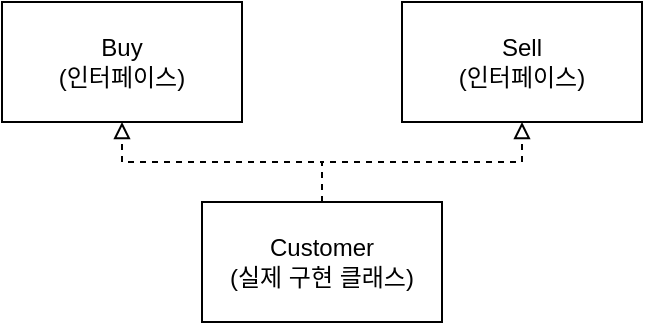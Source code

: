 <mxfile version="22.0.2" type="device">
  <diagram name="페이지-1" id="MQHO28c1fdDe0pSG05et">
    <mxGraphModel dx="1100" dy="809" grid="1" gridSize="10" guides="1" tooltips="1" connect="1" arrows="1" fold="1" page="1" pageScale="1" pageWidth="827" pageHeight="1169" math="0" shadow="0">
      <root>
        <mxCell id="0" />
        <mxCell id="1" parent="0" />
        <mxCell id="3OhKJNg8X-BPNT_PqSTq-1" value="Buy&lt;br&gt;(인터페이스)" style="rounded=0;whiteSpace=wrap;html=1;" vertex="1" parent="1">
          <mxGeometry x="120" y="120" width="120" height="60" as="geometry" />
        </mxCell>
        <mxCell id="3OhKJNg8X-BPNT_PqSTq-2" value="Sell&lt;br&gt;(인터페이스)" style="rounded=0;whiteSpace=wrap;html=1;" vertex="1" parent="1">
          <mxGeometry x="320" y="120" width="120" height="60" as="geometry" />
        </mxCell>
        <mxCell id="3OhKJNg8X-BPNT_PqSTq-4" style="edgeStyle=orthogonalEdgeStyle;rounded=0;orthogonalLoop=1;jettySize=auto;html=1;exitX=0.25;exitY=0;exitDx=0;exitDy=0;entryX=0.5;entryY=1;entryDx=0;entryDy=0;endArrow=block;endFill=0;dashed=1;" edge="1" parent="1" source="3OhKJNg8X-BPNT_PqSTq-3" target="3OhKJNg8X-BPNT_PqSTq-1">
          <mxGeometry relative="1" as="geometry">
            <Array as="points">
              <mxPoint x="280" y="220" />
              <mxPoint x="280" y="200" />
              <mxPoint x="180" y="200" />
            </Array>
          </mxGeometry>
        </mxCell>
        <mxCell id="3OhKJNg8X-BPNT_PqSTq-5" style="edgeStyle=orthogonalEdgeStyle;rounded=0;orthogonalLoop=1;jettySize=auto;html=1;exitX=0.75;exitY=0;exitDx=0;exitDy=0;entryX=0.5;entryY=1;entryDx=0;entryDy=0;endArrow=block;endFill=0;dashed=1;" edge="1" parent="1" source="3OhKJNg8X-BPNT_PqSTq-3" target="3OhKJNg8X-BPNT_PqSTq-2">
          <mxGeometry relative="1" as="geometry">
            <Array as="points">
              <mxPoint x="280" y="220" />
              <mxPoint x="280" y="200" />
              <mxPoint x="380" y="200" />
            </Array>
          </mxGeometry>
        </mxCell>
        <mxCell id="3OhKJNg8X-BPNT_PqSTq-3" value="Customer&lt;br&gt;(실제 구현 클래스)" style="rounded=0;whiteSpace=wrap;html=1;" vertex="1" parent="1">
          <mxGeometry x="220" y="220" width="120" height="60" as="geometry" />
        </mxCell>
      </root>
    </mxGraphModel>
  </diagram>
</mxfile>
